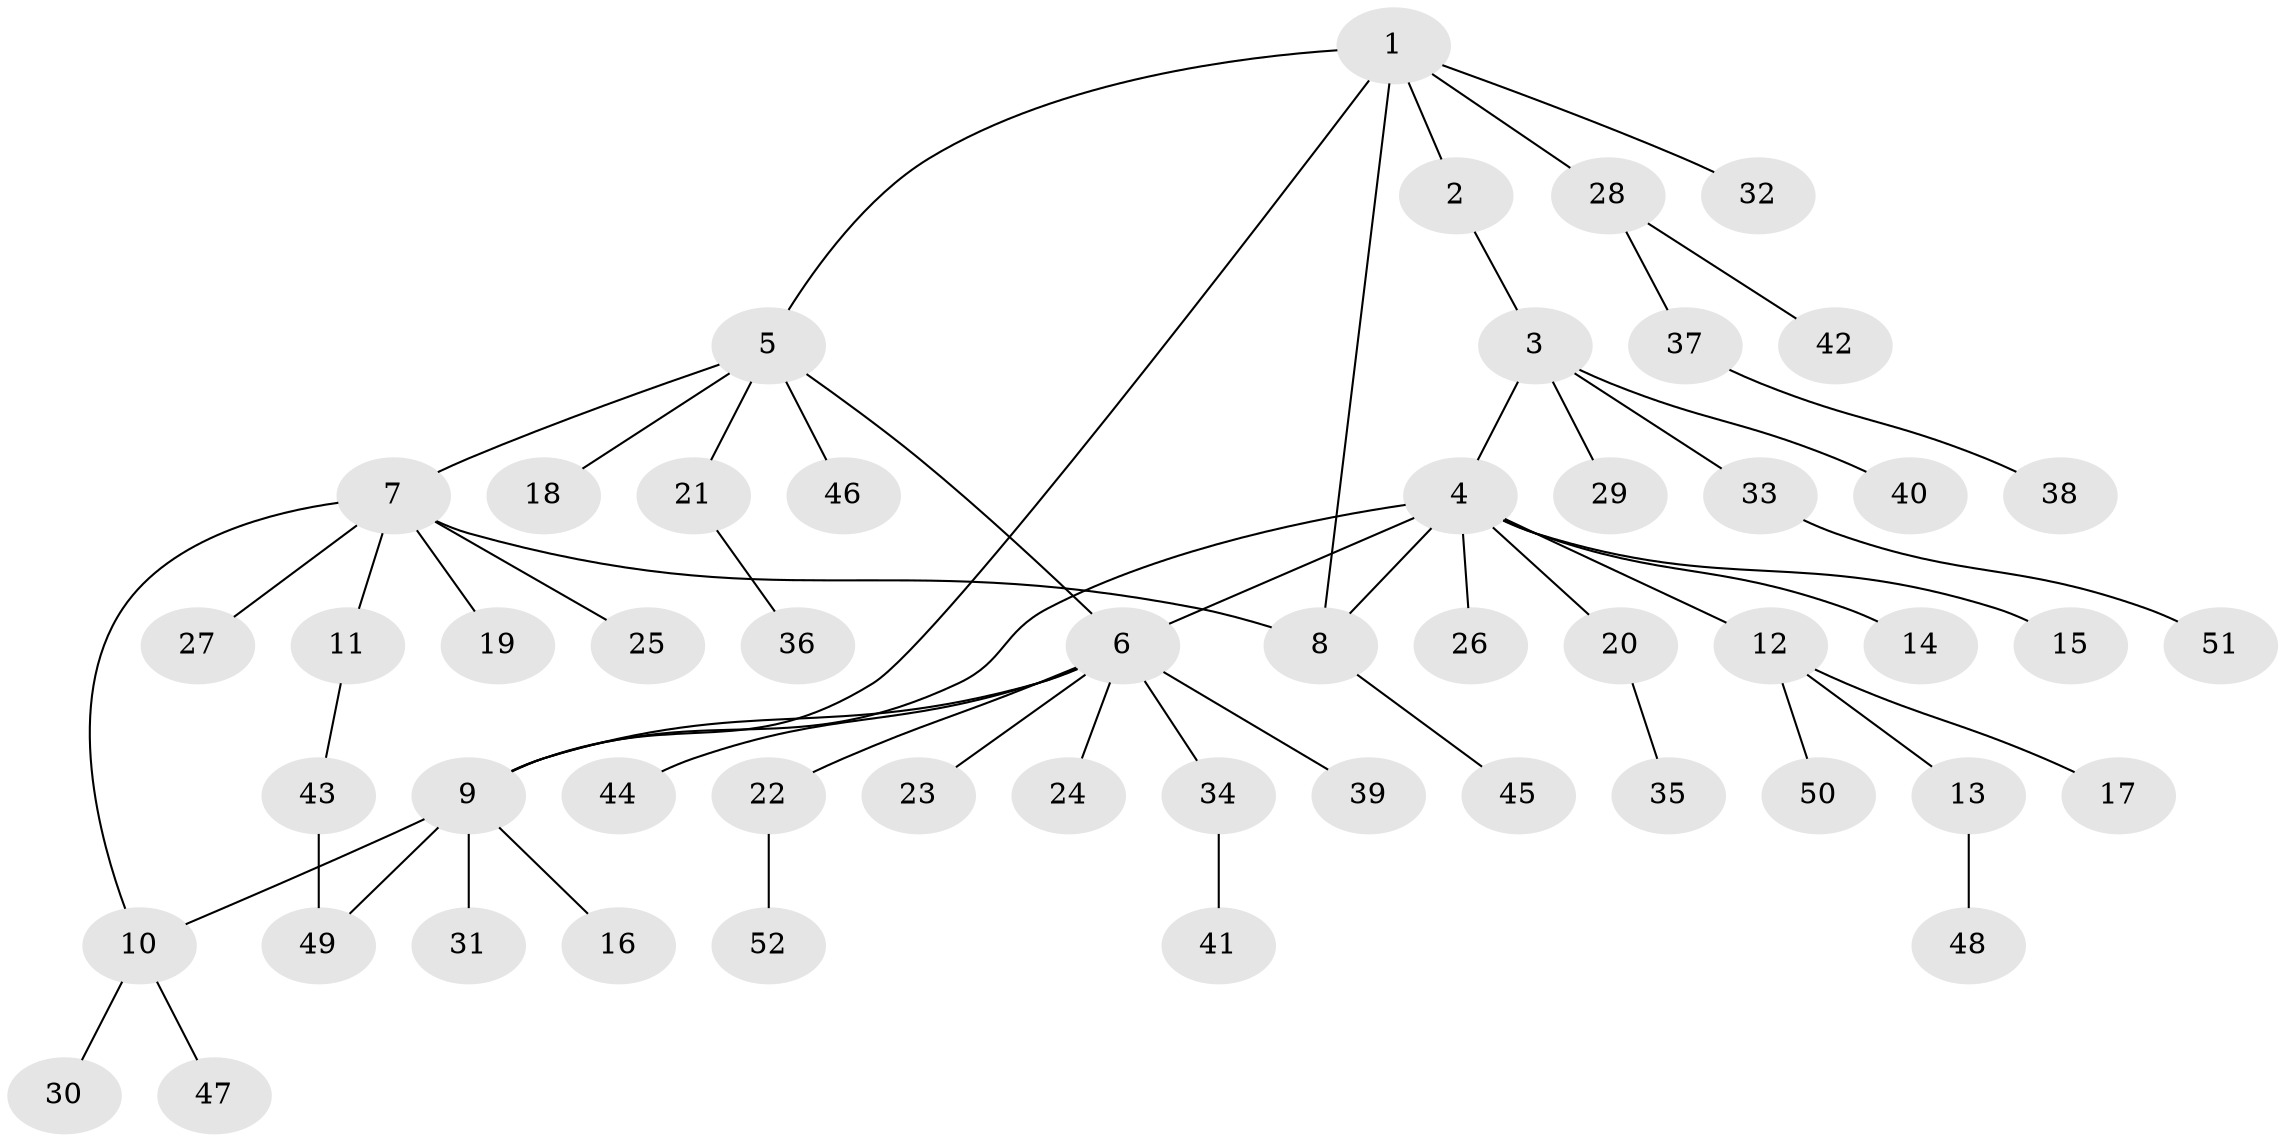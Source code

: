 // coarse degree distribution, {8: 0.08333333333333333, 5: 0.027777777777777776, 6: 0.027777777777777776, 9: 0.027777777777777776, 7: 0.027777777777777776, 2: 0.05555555555555555, 3: 0.027777777777777776, 1: 0.7222222222222222}
// Generated by graph-tools (version 1.1) at 2025/24/03/03/25 07:24:13]
// undirected, 52 vertices, 58 edges
graph export_dot {
graph [start="1"]
  node [color=gray90,style=filled];
  1;
  2;
  3;
  4;
  5;
  6;
  7;
  8;
  9;
  10;
  11;
  12;
  13;
  14;
  15;
  16;
  17;
  18;
  19;
  20;
  21;
  22;
  23;
  24;
  25;
  26;
  27;
  28;
  29;
  30;
  31;
  32;
  33;
  34;
  35;
  36;
  37;
  38;
  39;
  40;
  41;
  42;
  43;
  44;
  45;
  46;
  47;
  48;
  49;
  50;
  51;
  52;
  1 -- 2;
  1 -- 5;
  1 -- 8;
  1 -- 9;
  1 -- 28;
  1 -- 32;
  2 -- 3;
  3 -- 4;
  3 -- 29;
  3 -- 33;
  3 -- 40;
  4 -- 6;
  4 -- 8;
  4 -- 9;
  4 -- 12;
  4 -- 14;
  4 -- 15;
  4 -- 20;
  4 -- 26;
  5 -- 6;
  5 -- 7;
  5 -- 18;
  5 -- 21;
  5 -- 46;
  6 -- 9;
  6 -- 22;
  6 -- 23;
  6 -- 24;
  6 -- 34;
  6 -- 39;
  6 -- 44;
  7 -- 8;
  7 -- 10;
  7 -- 11;
  7 -- 19;
  7 -- 25;
  7 -- 27;
  8 -- 45;
  9 -- 10;
  9 -- 16;
  9 -- 31;
  9 -- 49;
  10 -- 30;
  10 -- 47;
  11 -- 43;
  12 -- 13;
  12 -- 17;
  12 -- 50;
  13 -- 48;
  20 -- 35;
  21 -- 36;
  22 -- 52;
  28 -- 37;
  28 -- 42;
  33 -- 51;
  34 -- 41;
  37 -- 38;
  43 -- 49;
}

